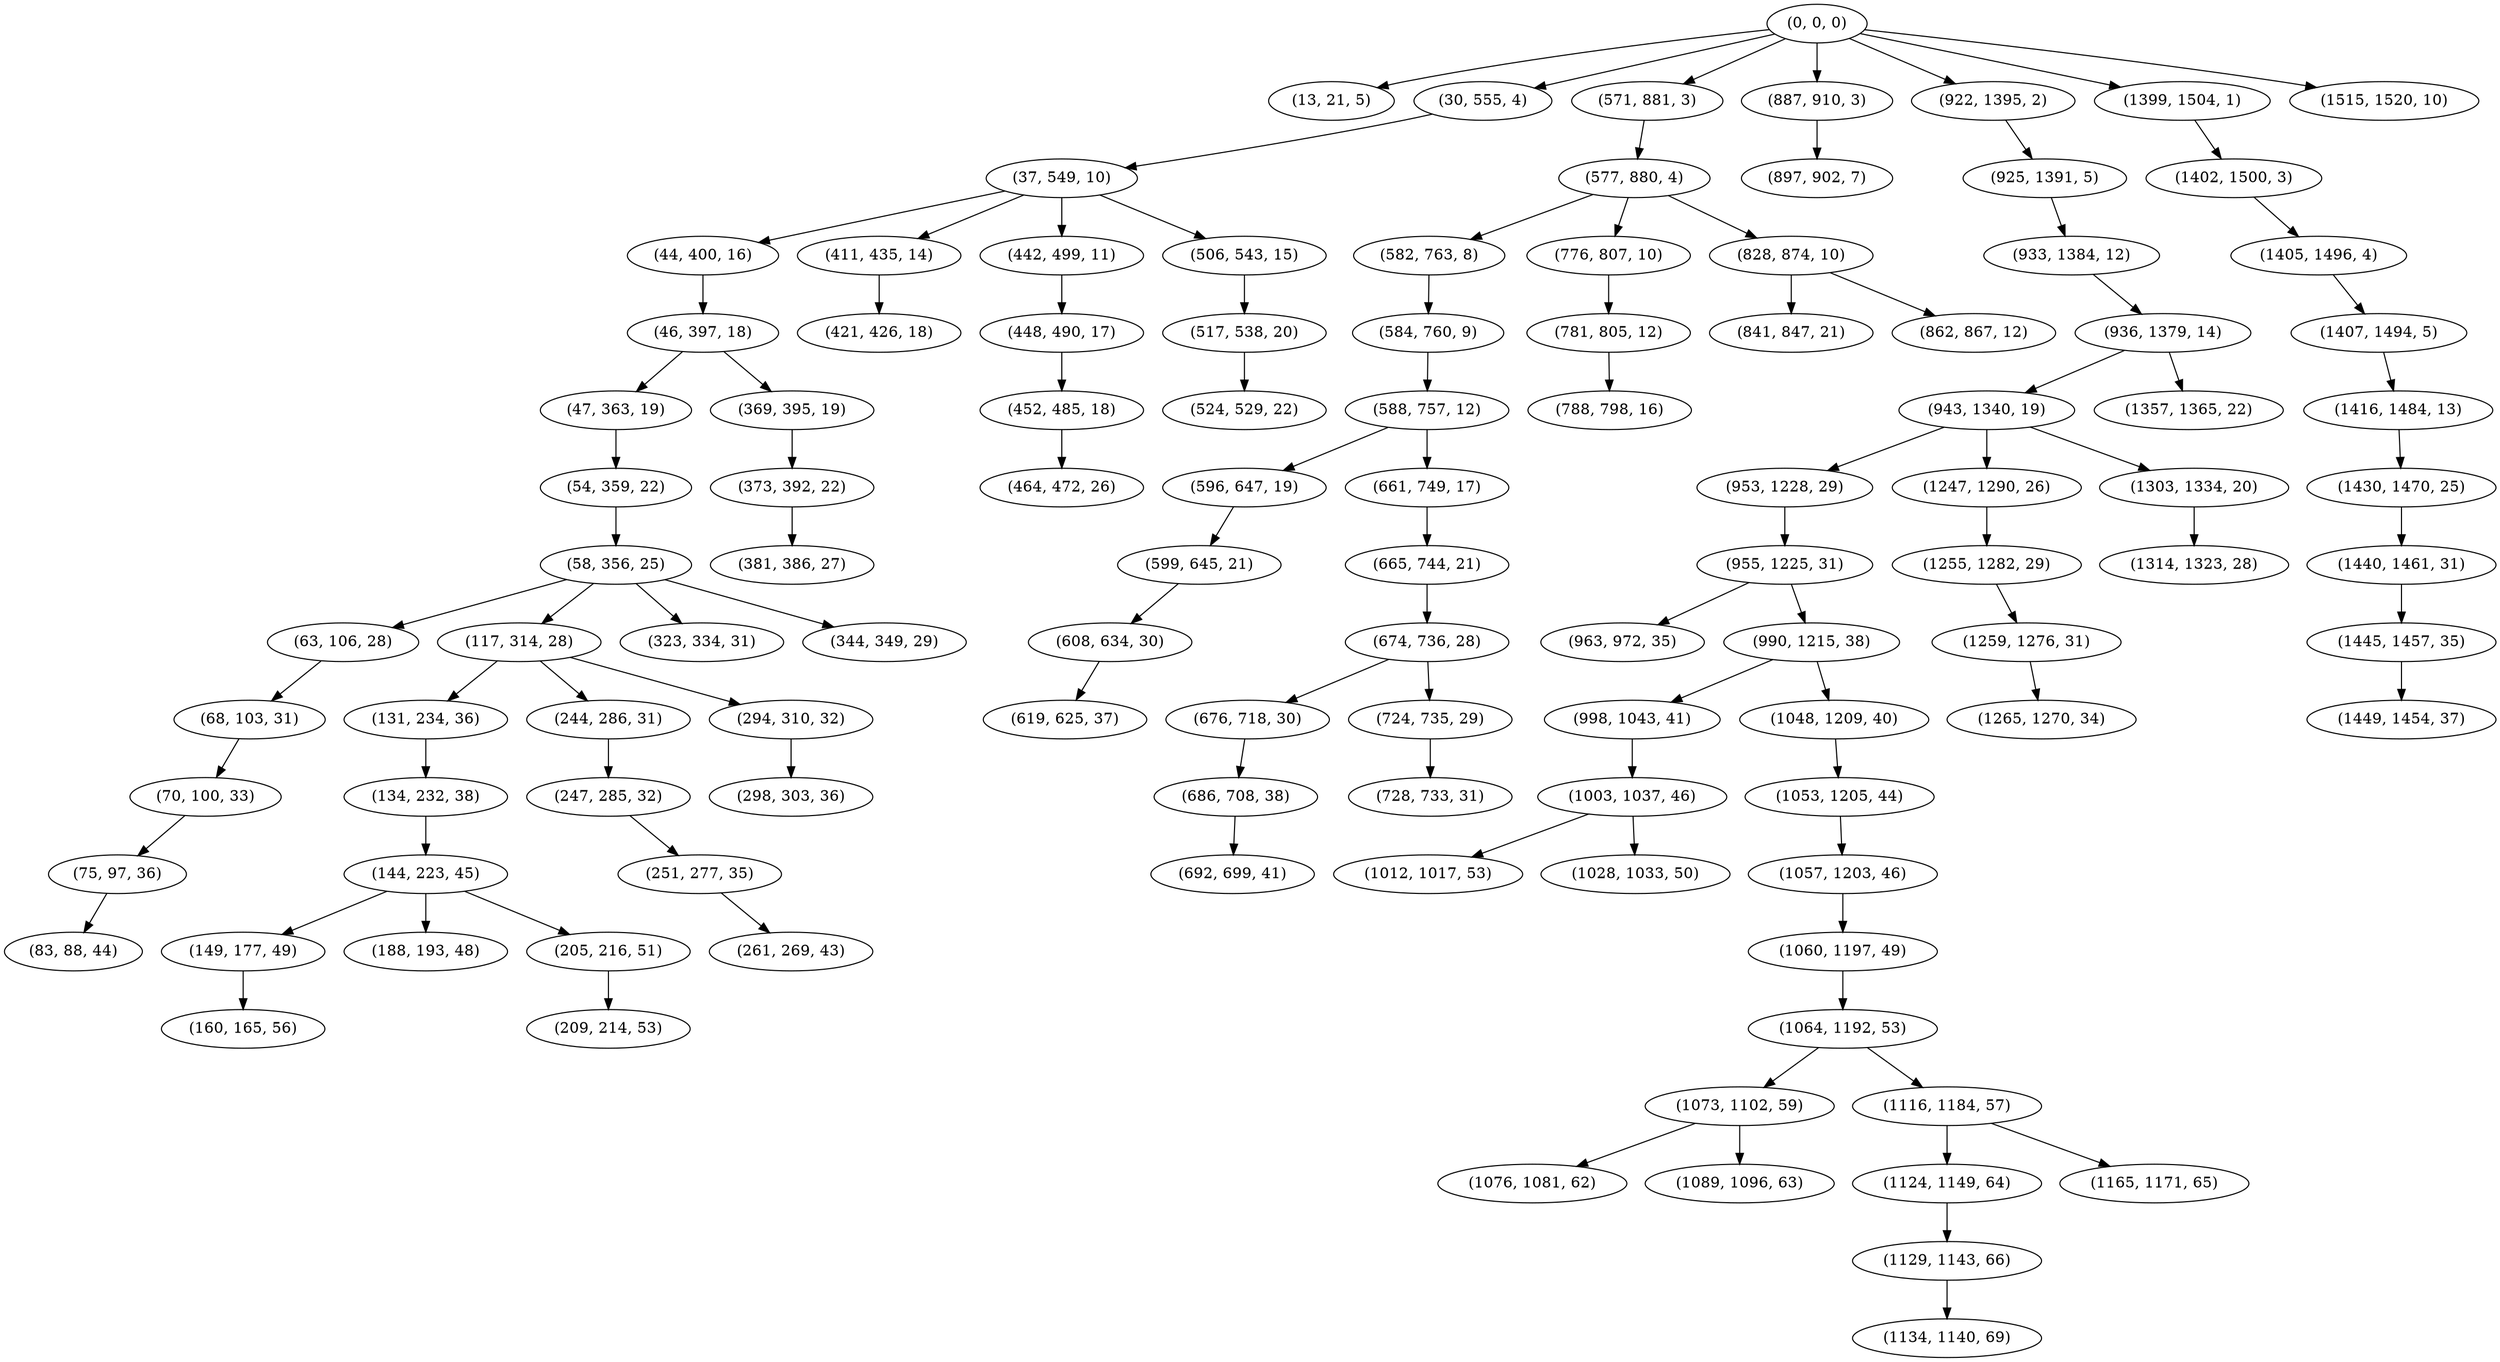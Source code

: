 digraph tree {
    "(0, 0, 0)";
    "(13, 21, 5)";
    "(30, 555, 4)";
    "(37, 549, 10)";
    "(44, 400, 16)";
    "(46, 397, 18)";
    "(47, 363, 19)";
    "(54, 359, 22)";
    "(58, 356, 25)";
    "(63, 106, 28)";
    "(68, 103, 31)";
    "(70, 100, 33)";
    "(75, 97, 36)";
    "(83, 88, 44)";
    "(117, 314, 28)";
    "(131, 234, 36)";
    "(134, 232, 38)";
    "(144, 223, 45)";
    "(149, 177, 49)";
    "(160, 165, 56)";
    "(188, 193, 48)";
    "(205, 216, 51)";
    "(209, 214, 53)";
    "(244, 286, 31)";
    "(247, 285, 32)";
    "(251, 277, 35)";
    "(261, 269, 43)";
    "(294, 310, 32)";
    "(298, 303, 36)";
    "(323, 334, 31)";
    "(344, 349, 29)";
    "(369, 395, 19)";
    "(373, 392, 22)";
    "(381, 386, 27)";
    "(411, 435, 14)";
    "(421, 426, 18)";
    "(442, 499, 11)";
    "(448, 490, 17)";
    "(452, 485, 18)";
    "(464, 472, 26)";
    "(506, 543, 15)";
    "(517, 538, 20)";
    "(524, 529, 22)";
    "(571, 881, 3)";
    "(577, 880, 4)";
    "(582, 763, 8)";
    "(584, 760, 9)";
    "(588, 757, 12)";
    "(596, 647, 19)";
    "(599, 645, 21)";
    "(608, 634, 30)";
    "(619, 625, 37)";
    "(661, 749, 17)";
    "(665, 744, 21)";
    "(674, 736, 28)";
    "(676, 718, 30)";
    "(686, 708, 38)";
    "(692, 699, 41)";
    "(724, 735, 29)";
    "(728, 733, 31)";
    "(776, 807, 10)";
    "(781, 805, 12)";
    "(788, 798, 16)";
    "(828, 874, 10)";
    "(841, 847, 21)";
    "(862, 867, 12)";
    "(887, 910, 3)";
    "(897, 902, 7)";
    "(922, 1395, 2)";
    "(925, 1391, 5)";
    "(933, 1384, 12)";
    "(936, 1379, 14)";
    "(943, 1340, 19)";
    "(953, 1228, 29)";
    "(955, 1225, 31)";
    "(963, 972, 35)";
    "(990, 1215, 38)";
    "(998, 1043, 41)";
    "(1003, 1037, 46)";
    "(1012, 1017, 53)";
    "(1028, 1033, 50)";
    "(1048, 1209, 40)";
    "(1053, 1205, 44)";
    "(1057, 1203, 46)";
    "(1060, 1197, 49)";
    "(1064, 1192, 53)";
    "(1073, 1102, 59)";
    "(1076, 1081, 62)";
    "(1089, 1096, 63)";
    "(1116, 1184, 57)";
    "(1124, 1149, 64)";
    "(1129, 1143, 66)";
    "(1134, 1140, 69)";
    "(1165, 1171, 65)";
    "(1247, 1290, 26)";
    "(1255, 1282, 29)";
    "(1259, 1276, 31)";
    "(1265, 1270, 34)";
    "(1303, 1334, 20)";
    "(1314, 1323, 28)";
    "(1357, 1365, 22)";
    "(1399, 1504, 1)";
    "(1402, 1500, 3)";
    "(1405, 1496, 4)";
    "(1407, 1494, 5)";
    "(1416, 1484, 13)";
    "(1430, 1470, 25)";
    "(1440, 1461, 31)";
    "(1445, 1457, 35)";
    "(1449, 1454, 37)";
    "(1515, 1520, 10)";
    "(0, 0, 0)" -> "(13, 21, 5)";
    "(0, 0, 0)" -> "(30, 555, 4)";
    "(0, 0, 0)" -> "(571, 881, 3)";
    "(0, 0, 0)" -> "(887, 910, 3)";
    "(0, 0, 0)" -> "(922, 1395, 2)";
    "(0, 0, 0)" -> "(1399, 1504, 1)";
    "(0, 0, 0)" -> "(1515, 1520, 10)";
    "(30, 555, 4)" -> "(37, 549, 10)";
    "(37, 549, 10)" -> "(44, 400, 16)";
    "(37, 549, 10)" -> "(411, 435, 14)";
    "(37, 549, 10)" -> "(442, 499, 11)";
    "(37, 549, 10)" -> "(506, 543, 15)";
    "(44, 400, 16)" -> "(46, 397, 18)";
    "(46, 397, 18)" -> "(47, 363, 19)";
    "(46, 397, 18)" -> "(369, 395, 19)";
    "(47, 363, 19)" -> "(54, 359, 22)";
    "(54, 359, 22)" -> "(58, 356, 25)";
    "(58, 356, 25)" -> "(63, 106, 28)";
    "(58, 356, 25)" -> "(117, 314, 28)";
    "(58, 356, 25)" -> "(323, 334, 31)";
    "(58, 356, 25)" -> "(344, 349, 29)";
    "(63, 106, 28)" -> "(68, 103, 31)";
    "(68, 103, 31)" -> "(70, 100, 33)";
    "(70, 100, 33)" -> "(75, 97, 36)";
    "(75, 97, 36)" -> "(83, 88, 44)";
    "(117, 314, 28)" -> "(131, 234, 36)";
    "(117, 314, 28)" -> "(244, 286, 31)";
    "(117, 314, 28)" -> "(294, 310, 32)";
    "(131, 234, 36)" -> "(134, 232, 38)";
    "(134, 232, 38)" -> "(144, 223, 45)";
    "(144, 223, 45)" -> "(149, 177, 49)";
    "(144, 223, 45)" -> "(188, 193, 48)";
    "(144, 223, 45)" -> "(205, 216, 51)";
    "(149, 177, 49)" -> "(160, 165, 56)";
    "(205, 216, 51)" -> "(209, 214, 53)";
    "(244, 286, 31)" -> "(247, 285, 32)";
    "(247, 285, 32)" -> "(251, 277, 35)";
    "(251, 277, 35)" -> "(261, 269, 43)";
    "(294, 310, 32)" -> "(298, 303, 36)";
    "(369, 395, 19)" -> "(373, 392, 22)";
    "(373, 392, 22)" -> "(381, 386, 27)";
    "(411, 435, 14)" -> "(421, 426, 18)";
    "(442, 499, 11)" -> "(448, 490, 17)";
    "(448, 490, 17)" -> "(452, 485, 18)";
    "(452, 485, 18)" -> "(464, 472, 26)";
    "(506, 543, 15)" -> "(517, 538, 20)";
    "(517, 538, 20)" -> "(524, 529, 22)";
    "(571, 881, 3)" -> "(577, 880, 4)";
    "(577, 880, 4)" -> "(582, 763, 8)";
    "(577, 880, 4)" -> "(776, 807, 10)";
    "(577, 880, 4)" -> "(828, 874, 10)";
    "(582, 763, 8)" -> "(584, 760, 9)";
    "(584, 760, 9)" -> "(588, 757, 12)";
    "(588, 757, 12)" -> "(596, 647, 19)";
    "(588, 757, 12)" -> "(661, 749, 17)";
    "(596, 647, 19)" -> "(599, 645, 21)";
    "(599, 645, 21)" -> "(608, 634, 30)";
    "(608, 634, 30)" -> "(619, 625, 37)";
    "(661, 749, 17)" -> "(665, 744, 21)";
    "(665, 744, 21)" -> "(674, 736, 28)";
    "(674, 736, 28)" -> "(676, 718, 30)";
    "(674, 736, 28)" -> "(724, 735, 29)";
    "(676, 718, 30)" -> "(686, 708, 38)";
    "(686, 708, 38)" -> "(692, 699, 41)";
    "(724, 735, 29)" -> "(728, 733, 31)";
    "(776, 807, 10)" -> "(781, 805, 12)";
    "(781, 805, 12)" -> "(788, 798, 16)";
    "(828, 874, 10)" -> "(841, 847, 21)";
    "(828, 874, 10)" -> "(862, 867, 12)";
    "(887, 910, 3)" -> "(897, 902, 7)";
    "(922, 1395, 2)" -> "(925, 1391, 5)";
    "(925, 1391, 5)" -> "(933, 1384, 12)";
    "(933, 1384, 12)" -> "(936, 1379, 14)";
    "(936, 1379, 14)" -> "(943, 1340, 19)";
    "(936, 1379, 14)" -> "(1357, 1365, 22)";
    "(943, 1340, 19)" -> "(953, 1228, 29)";
    "(943, 1340, 19)" -> "(1247, 1290, 26)";
    "(943, 1340, 19)" -> "(1303, 1334, 20)";
    "(953, 1228, 29)" -> "(955, 1225, 31)";
    "(955, 1225, 31)" -> "(963, 972, 35)";
    "(955, 1225, 31)" -> "(990, 1215, 38)";
    "(990, 1215, 38)" -> "(998, 1043, 41)";
    "(990, 1215, 38)" -> "(1048, 1209, 40)";
    "(998, 1043, 41)" -> "(1003, 1037, 46)";
    "(1003, 1037, 46)" -> "(1012, 1017, 53)";
    "(1003, 1037, 46)" -> "(1028, 1033, 50)";
    "(1048, 1209, 40)" -> "(1053, 1205, 44)";
    "(1053, 1205, 44)" -> "(1057, 1203, 46)";
    "(1057, 1203, 46)" -> "(1060, 1197, 49)";
    "(1060, 1197, 49)" -> "(1064, 1192, 53)";
    "(1064, 1192, 53)" -> "(1073, 1102, 59)";
    "(1064, 1192, 53)" -> "(1116, 1184, 57)";
    "(1073, 1102, 59)" -> "(1076, 1081, 62)";
    "(1073, 1102, 59)" -> "(1089, 1096, 63)";
    "(1116, 1184, 57)" -> "(1124, 1149, 64)";
    "(1116, 1184, 57)" -> "(1165, 1171, 65)";
    "(1124, 1149, 64)" -> "(1129, 1143, 66)";
    "(1129, 1143, 66)" -> "(1134, 1140, 69)";
    "(1247, 1290, 26)" -> "(1255, 1282, 29)";
    "(1255, 1282, 29)" -> "(1259, 1276, 31)";
    "(1259, 1276, 31)" -> "(1265, 1270, 34)";
    "(1303, 1334, 20)" -> "(1314, 1323, 28)";
    "(1399, 1504, 1)" -> "(1402, 1500, 3)";
    "(1402, 1500, 3)" -> "(1405, 1496, 4)";
    "(1405, 1496, 4)" -> "(1407, 1494, 5)";
    "(1407, 1494, 5)" -> "(1416, 1484, 13)";
    "(1416, 1484, 13)" -> "(1430, 1470, 25)";
    "(1430, 1470, 25)" -> "(1440, 1461, 31)";
    "(1440, 1461, 31)" -> "(1445, 1457, 35)";
    "(1445, 1457, 35)" -> "(1449, 1454, 37)";
}
